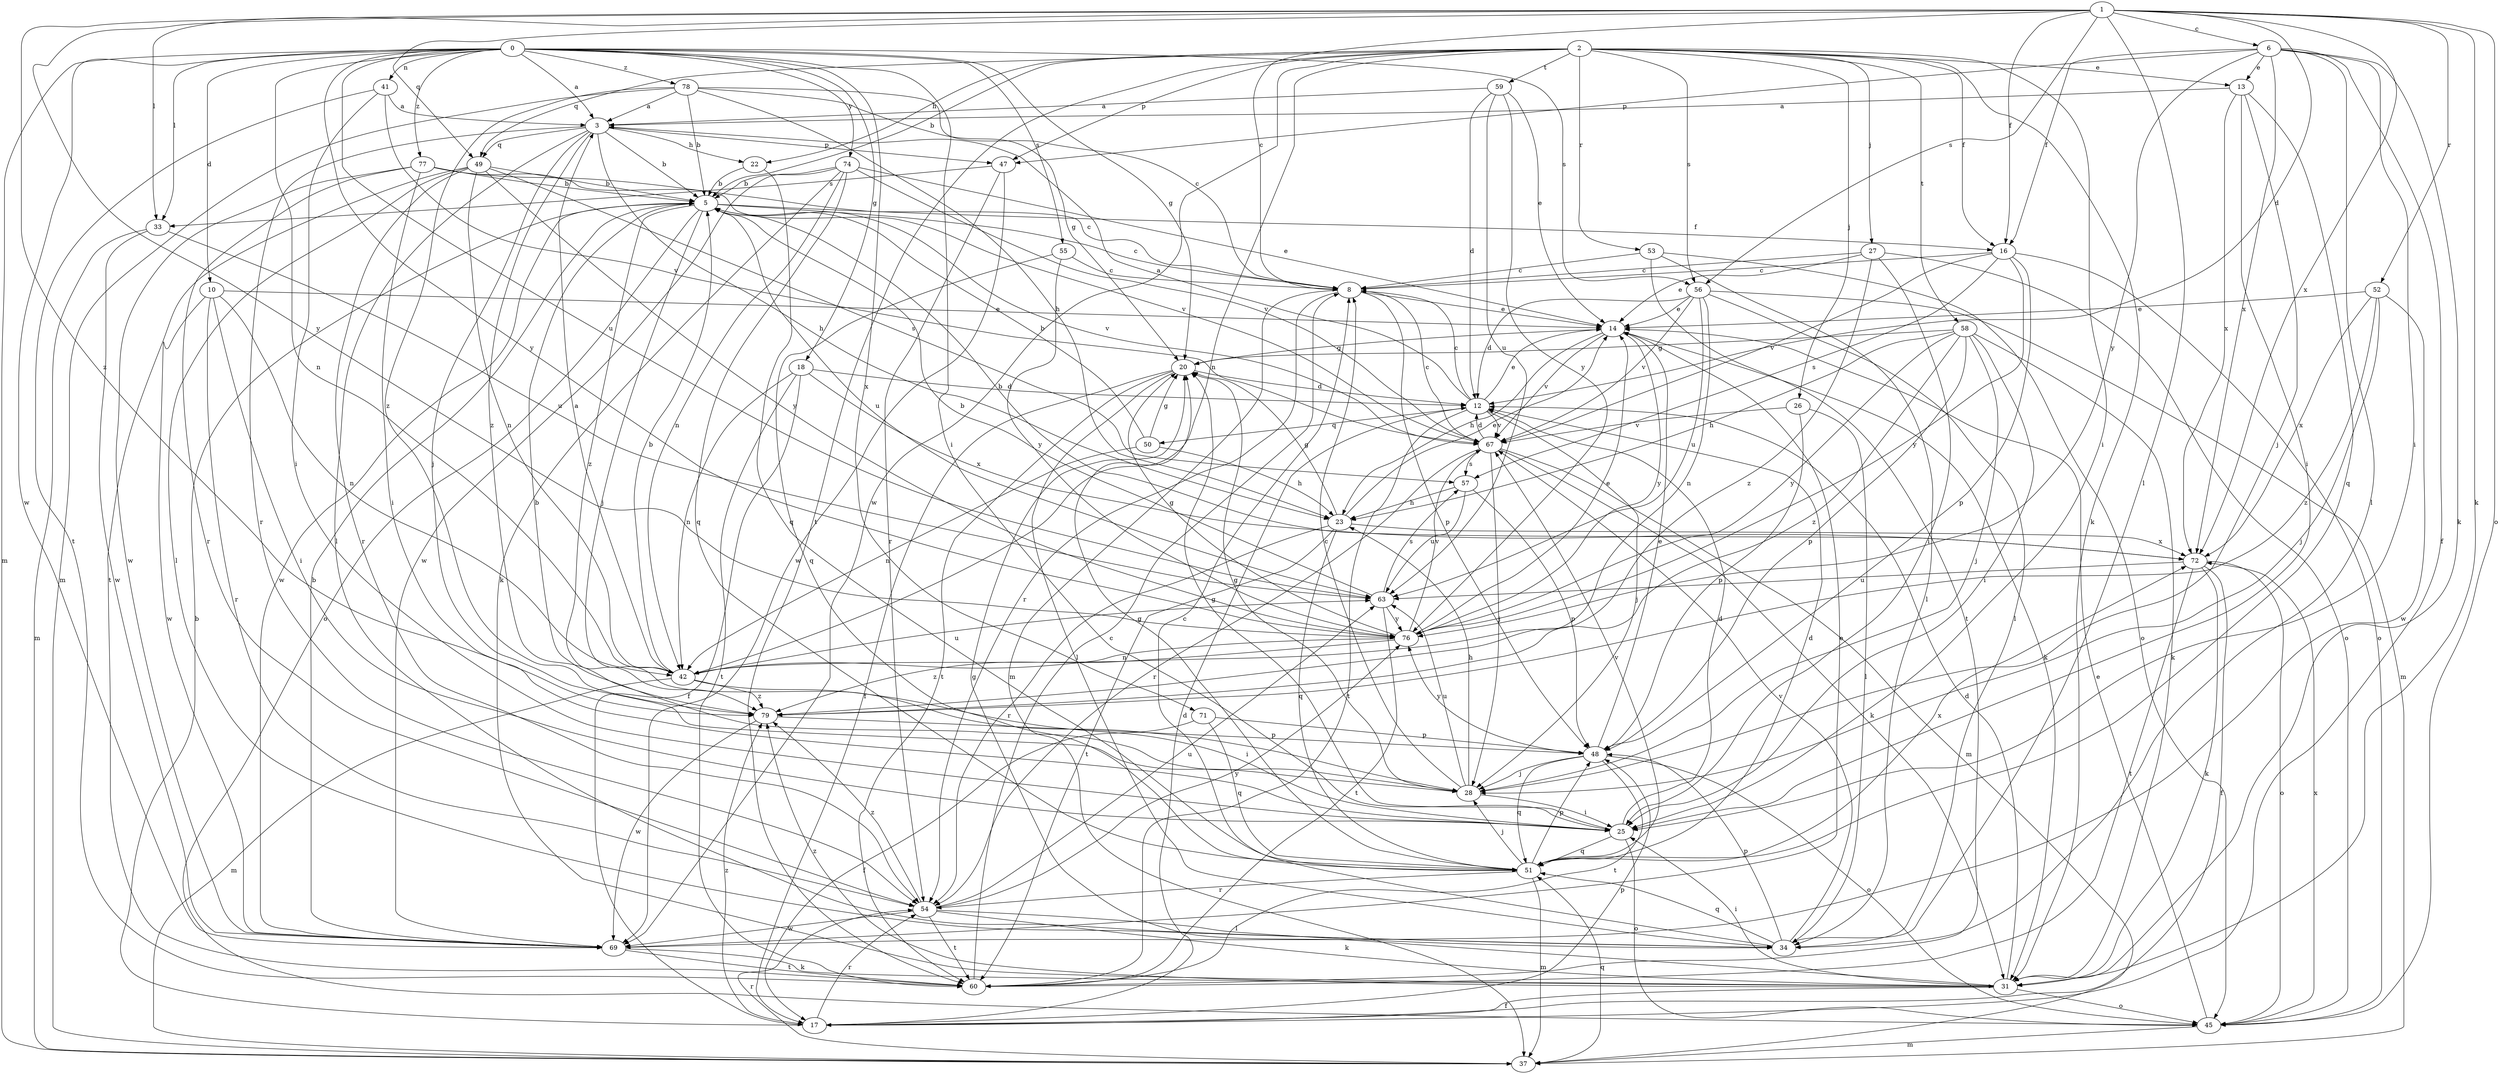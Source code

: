 strict digraph  {
0;
1;
2;
3;
5;
6;
8;
10;
12;
13;
14;
16;
17;
18;
20;
22;
23;
25;
26;
27;
28;
31;
33;
34;
37;
41;
42;
45;
47;
48;
49;
50;
51;
52;
53;
54;
55;
56;
57;
58;
59;
60;
63;
67;
69;
71;
72;
74;
76;
77;
78;
79;
0 -> 3  [label=a];
0 -> 10  [label=d];
0 -> 18  [label=g];
0 -> 20  [label=g];
0 -> 25  [label=i];
0 -> 33  [label=l];
0 -> 37  [label=m];
0 -> 41  [label=n];
0 -> 42  [label=n];
0 -> 55  [label=s];
0 -> 56  [label=s];
0 -> 63  [label=u];
0 -> 69  [label=w];
0 -> 71  [label=x];
0 -> 74  [label=y];
0 -> 76  [label=y];
0 -> 77  [label=z];
0 -> 78  [label=z];
1 -> 6  [label=c];
1 -> 8  [label=c];
1 -> 12  [label=d];
1 -> 16  [label=f];
1 -> 31  [label=k];
1 -> 33  [label=l];
1 -> 34  [label=l];
1 -> 45  [label=o];
1 -> 49  [label=q];
1 -> 52  [label=r];
1 -> 56  [label=s];
1 -> 72  [label=x];
1 -> 76  [label=y];
1 -> 79  [label=z];
2 -> 5  [label=b];
2 -> 13  [label=e];
2 -> 16  [label=f];
2 -> 22  [label=h];
2 -> 25  [label=i];
2 -> 26  [label=j];
2 -> 27  [label=j];
2 -> 31  [label=k];
2 -> 42  [label=n];
2 -> 47  [label=p];
2 -> 49  [label=q];
2 -> 53  [label=r];
2 -> 56  [label=s];
2 -> 58  [label=t];
2 -> 59  [label=t];
2 -> 60  [label=t];
2 -> 69  [label=w];
3 -> 5  [label=b];
3 -> 22  [label=h];
3 -> 23  [label=h];
3 -> 28  [label=j];
3 -> 34  [label=l];
3 -> 47  [label=p];
3 -> 49  [label=q];
3 -> 54  [label=r];
3 -> 79  [label=z];
5 -> 8  [label=c];
5 -> 16  [label=f];
5 -> 28  [label=j];
5 -> 45  [label=o];
5 -> 63  [label=u];
5 -> 67  [label=v];
5 -> 69  [label=w];
5 -> 79  [label=z];
6 -> 13  [label=e];
6 -> 16  [label=f];
6 -> 17  [label=f];
6 -> 25  [label=i];
6 -> 31  [label=k];
6 -> 34  [label=l];
6 -> 47  [label=p];
6 -> 72  [label=x];
6 -> 76  [label=y];
8 -> 14  [label=e];
8 -> 37  [label=m];
8 -> 48  [label=p];
8 -> 54  [label=r];
10 -> 14  [label=e];
10 -> 25  [label=i];
10 -> 42  [label=n];
10 -> 54  [label=r];
10 -> 69  [label=w];
12 -> 3  [label=a];
12 -> 8  [label=c];
12 -> 14  [label=e];
12 -> 28  [label=j];
12 -> 50  [label=q];
12 -> 60  [label=t];
12 -> 67  [label=v];
13 -> 3  [label=a];
13 -> 25  [label=i];
13 -> 28  [label=j];
13 -> 51  [label=q];
13 -> 72  [label=x];
14 -> 20  [label=g];
14 -> 23  [label=h];
14 -> 31  [label=k];
14 -> 67  [label=v];
14 -> 76  [label=y];
16 -> 8  [label=c];
16 -> 45  [label=o];
16 -> 48  [label=p];
16 -> 57  [label=s];
16 -> 67  [label=v];
16 -> 76  [label=y];
17 -> 5  [label=b];
17 -> 12  [label=d];
17 -> 48  [label=p];
17 -> 54  [label=r];
17 -> 79  [label=z];
18 -> 12  [label=d];
18 -> 17  [label=f];
18 -> 42  [label=n];
18 -> 60  [label=t];
18 -> 72  [label=x];
20 -> 12  [label=d];
20 -> 17  [label=f];
20 -> 34  [label=l];
20 -> 60  [label=t];
22 -> 5  [label=b];
22 -> 51  [label=q];
23 -> 14  [label=e];
23 -> 20  [label=g];
23 -> 51  [label=q];
23 -> 54  [label=r];
23 -> 60  [label=t];
23 -> 72  [label=x];
25 -> 12  [label=d];
25 -> 20  [label=g];
25 -> 45  [label=o];
25 -> 51  [label=q];
26 -> 34  [label=l];
26 -> 48  [label=p];
26 -> 67  [label=v];
27 -> 8  [label=c];
27 -> 14  [label=e];
27 -> 25  [label=i];
27 -> 45  [label=o];
27 -> 79  [label=z];
28 -> 5  [label=b];
28 -> 8  [label=c];
28 -> 20  [label=g];
28 -> 23  [label=h];
28 -> 25  [label=i];
28 -> 63  [label=u];
31 -> 12  [label=d];
31 -> 17  [label=f];
31 -> 20  [label=g];
31 -> 25  [label=i];
31 -> 45  [label=o];
31 -> 79  [label=z];
33 -> 37  [label=m];
33 -> 63  [label=u];
33 -> 69  [label=w];
34 -> 8  [label=c];
34 -> 48  [label=p];
34 -> 51  [label=q];
34 -> 67  [label=v];
37 -> 51  [label=q];
37 -> 54  [label=r];
41 -> 3  [label=a];
41 -> 25  [label=i];
41 -> 60  [label=t];
41 -> 67  [label=v];
42 -> 3  [label=a];
42 -> 5  [label=b];
42 -> 25  [label=i];
42 -> 37  [label=m];
42 -> 63  [label=u];
42 -> 79  [label=z];
45 -> 14  [label=e];
45 -> 37  [label=m];
45 -> 72  [label=x];
47 -> 54  [label=r];
47 -> 69  [label=w];
47 -> 33  [label=s];
48 -> 14  [label=e];
48 -> 28  [label=j];
48 -> 45  [label=o];
48 -> 51  [label=q];
48 -> 60  [label=t];
48 -> 76  [label=y];
49 -> 5  [label=b];
49 -> 34  [label=l];
49 -> 42  [label=n];
49 -> 54  [label=r];
49 -> 57  [label=s];
49 -> 60  [label=t];
49 -> 76  [label=y];
50 -> 5  [label=b];
50 -> 20  [label=g];
50 -> 23  [label=h];
50 -> 42  [label=n];
51 -> 12  [label=d];
51 -> 20  [label=g];
51 -> 28  [label=j];
51 -> 37  [label=m];
51 -> 48  [label=p];
51 -> 54  [label=r];
51 -> 67  [label=v];
51 -> 72  [label=x];
52 -> 14  [label=e];
52 -> 28  [label=j];
52 -> 69  [label=w];
52 -> 72  [label=x];
52 -> 79  [label=z];
53 -> 8  [label=c];
53 -> 34  [label=l];
53 -> 45  [label=o];
53 -> 60  [label=t];
54 -> 31  [label=k];
54 -> 34  [label=l];
54 -> 60  [label=t];
54 -> 63  [label=u];
54 -> 69  [label=w];
54 -> 76  [label=y];
54 -> 79  [label=z];
55 -> 8  [label=c];
55 -> 51  [label=q];
55 -> 76  [label=y];
56 -> 12  [label=d];
56 -> 14  [label=e];
56 -> 34  [label=l];
56 -> 37  [label=m];
56 -> 42  [label=n];
56 -> 63  [label=u];
56 -> 67  [label=v];
57 -> 23  [label=h];
57 -> 48  [label=p];
57 -> 63  [label=u];
58 -> 20  [label=g];
58 -> 23  [label=h];
58 -> 25  [label=i];
58 -> 28  [label=j];
58 -> 31  [label=k];
58 -> 48  [label=p];
58 -> 76  [label=y];
58 -> 79  [label=z];
59 -> 3  [label=a];
59 -> 12  [label=d];
59 -> 14  [label=e];
59 -> 63  [label=u];
59 -> 76  [label=y];
60 -> 8  [label=c];
63 -> 5  [label=b];
63 -> 57  [label=s];
63 -> 60  [label=t];
63 -> 76  [label=y];
67 -> 8  [label=c];
67 -> 12  [label=d];
67 -> 28  [label=j];
67 -> 31  [label=k];
67 -> 37  [label=m];
67 -> 54  [label=r];
67 -> 57  [label=s];
69 -> 5  [label=b];
69 -> 14  [label=e];
69 -> 31  [label=k];
69 -> 60  [label=t];
71 -> 17  [label=f];
71 -> 48  [label=p];
71 -> 51  [label=q];
72 -> 5  [label=b];
72 -> 17  [label=f];
72 -> 31  [label=k];
72 -> 45  [label=o];
72 -> 60  [label=t];
72 -> 63  [label=u];
74 -> 5  [label=b];
74 -> 14  [label=e];
74 -> 31  [label=k];
74 -> 42  [label=n];
74 -> 51  [label=q];
74 -> 67  [label=v];
74 -> 69  [label=w];
76 -> 14  [label=e];
76 -> 20  [label=g];
76 -> 42  [label=n];
76 -> 67  [label=v];
76 -> 79  [label=z];
77 -> 5  [label=b];
77 -> 8  [label=c];
77 -> 25  [label=i];
77 -> 54  [label=r];
77 -> 67  [label=v];
77 -> 69  [label=w];
78 -> 3  [label=a];
78 -> 5  [label=b];
78 -> 8  [label=c];
78 -> 20  [label=g];
78 -> 23  [label=h];
78 -> 37  [label=m];
78 -> 79  [label=z];
79 -> 48  [label=p];
79 -> 69  [label=w];
}
